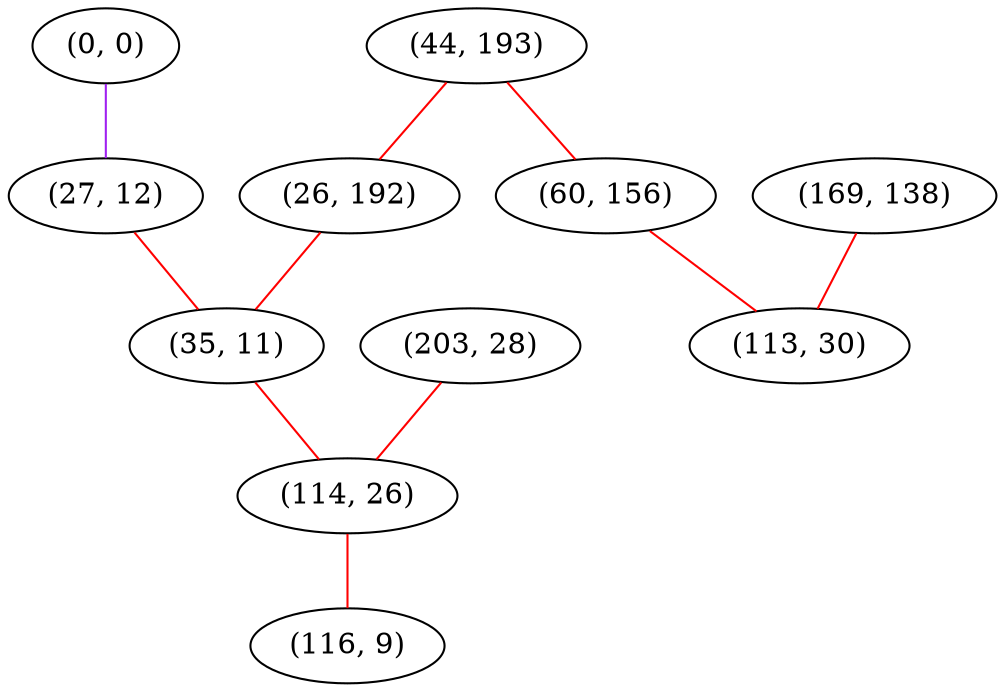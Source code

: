 graph "" {
"(0, 0)";
"(44, 193)";
"(26, 192)";
"(60, 156)";
"(27, 12)";
"(35, 11)";
"(203, 28)";
"(114, 26)";
"(169, 138)";
"(116, 9)";
"(113, 30)";
"(0, 0)" -- "(27, 12)"  [color=purple, key=0, weight=4];
"(44, 193)" -- "(26, 192)"  [color=red, key=0, weight=1];
"(44, 193)" -- "(60, 156)"  [color=red, key=0, weight=1];
"(26, 192)" -- "(35, 11)"  [color=red, key=0, weight=1];
"(60, 156)" -- "(113, 30)"  [color=red, key=0, weight=1];
"(27, 12)" -- "(35, 11)"  [color=red, key=0, weight=1];
"(35, 11)" -- "(114, 26)"  [color=red, key=0, weight=1];
"(203, 28)" -- "(114, 26)"  [color=red, key=0, weight=1];
"(114, 26)" -- "(116, 9)"  [color=red, key=0, weight=1];
"(169, 138)" -- "(113, 30)"  [color=red, key=0, weight=1];
}
